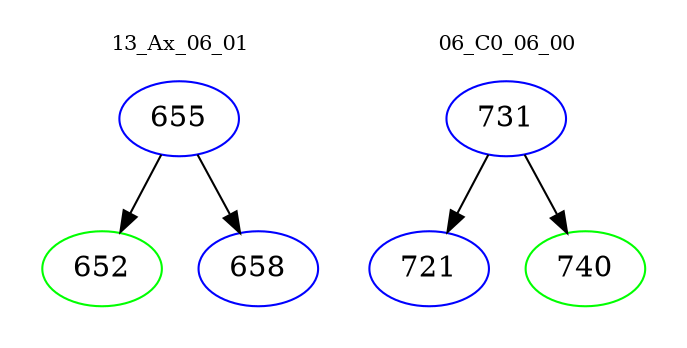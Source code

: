 digraph{
subgraph cluster_0 {
color = white
label = "13_Ax_06_01";
fontsize=10;
T0_655 [label="655", color="blue"]
T0_655 -> T0_652 [color="black"]
T0_652 [label="652", color="green"]
T0_655 -> T0_658 [color="black"]
T0_658 [label="658", color="blue"]
}
subgraph cluster_1 {
color = white
label = "06_C0_06_00";
fontsize=10;
T1_731 [label="731", color="blue"]
T1_731 -> T1_721 [color="black"]
T1_721 [label="721", color="blue"]
T1_731 -> T1_740 [color="black"]
T1_740 [label="740", color="green"]
}
}
